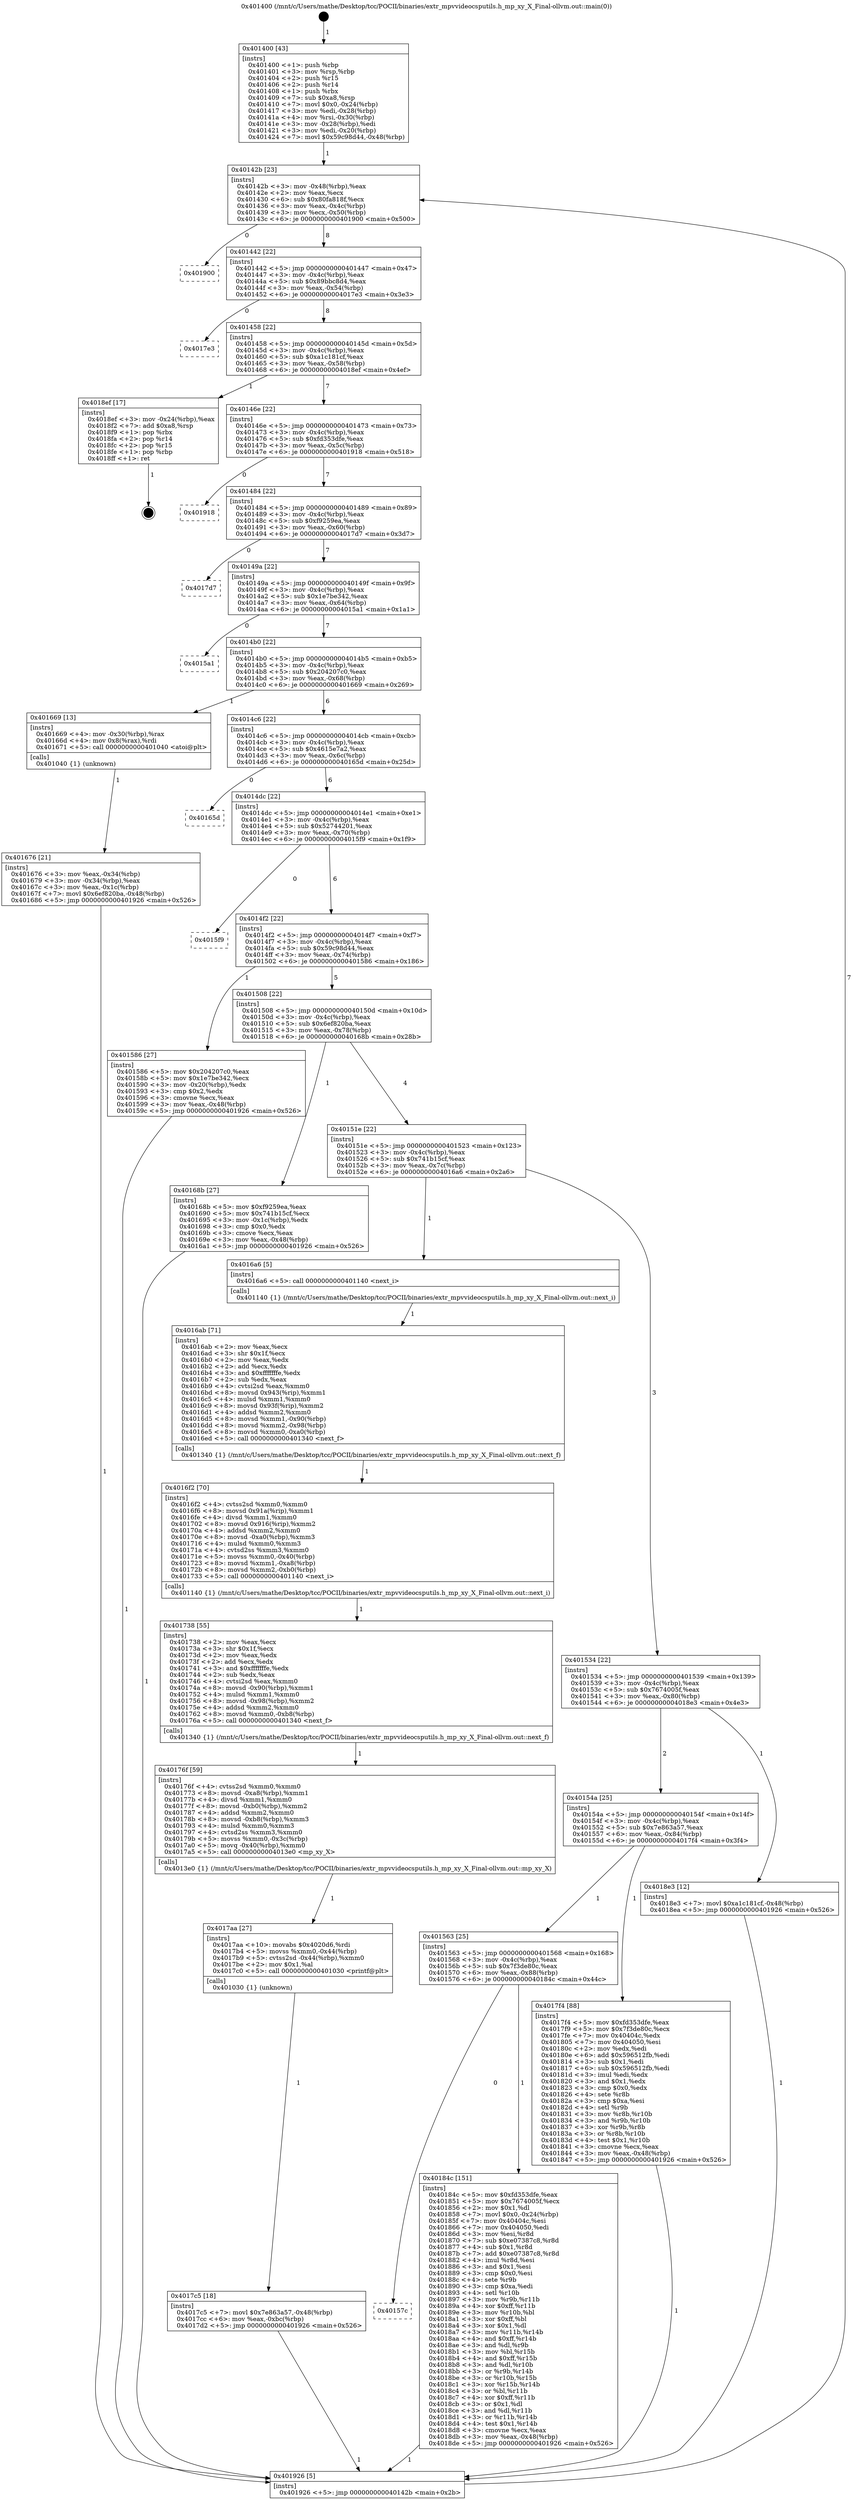 digraph "0x401400" {
  label = "0x401400 (/mnt/c/Users/mathe/Desktop/tcc/POCII/binaries/extr_mpvvideocsputils.h_mp_xy_X_Final-ollvm.out::main(0))"
  labelloc = "t"
  node[shape=record]

  Entry [label="",width=0.3,height=0.3,shape=circle,fillcolor=black,style=filled]
  "0x40142b" [label="{
     0x40142b [23]\l
     | [instrs]\l
     &nbsp;&nbsp;0x40142b \<+3\>: mov -0x48(%rbp),%eax\l
     &nbsp;&nbsp;0x40142e \<+2\>: mov %eax,%ecx\l
     &nbsp;&nbsp;0x401430 \<+6\>: sub $0x80fa818f,%ecx\l
     &nbsp;&nbsp;0x401436 \<+3\>: mov %eax,-0x4c(%rbp)\l
     &nbsp;&nbsp;0x401439 \<+3\>: mov %ecx,-0x50(%rbp)\l
     &nbsp;&nbsp;0x40143c \<+6\>: je 0000000000401900 \<main+0x500\>\l
  }"]
  "0x401900" [label="{
     0x401900\l
  }", style=dashed]
  "0x401442" [label="{
     0x401442 [22]\l
     | [instrs]\l
     &nbsp;&nbsp;0x401442 \<+5\>: jmp 0000000000401447 \<main+0x47\>\l
     &nbsp;&nbsp;0x401447 \<+3\>: mov -0x4c(%rbp),%eax\l
     &nbsp;&nbsp;0x40144a \<+5\>: sub $0x89bbc8d4,%eax\l
     &nbsp;&nbsp;0x40144f \<+3\>: mov %eax,-0x54(%rbp)\l
     &nbsp;&nbsp;0x401452 \<+6\>: je 00000000004017e3 \<main+0x3e3\>\l
  }"]
  Exit [label="",width=0.3,height=0.3,shape=circle,fillcolor=black,style=filled,peripheries=2]
  "0x4017e3" [label="{
     0x4017e3\l
  }", style=dashed]
  "0x401458" [label="{
     0x401458 [22]\l
     | [instrs]\l
     &nbsp;&nbsp;0x401458 \<+5\>: jmp 000000000040145d \<main+0x5d\>\l
     &nbsp;&nbsp;0x40145d \<+3\>: mov -0x4c(%rbp),%eax\l
     &nbsp;&nbsp;0x401460 \<+5\>: sub $0xa1c181cf,%eax\l
     &nbsp;&nbsp;0x401465 \<+3\>: mov %eax,-0x58(%rbp)\l
     &nbsp;&nbsp;0x401468 \<+6\>: je 00000000004018ef \<main+0x4ef\>\l
  }"]
  "0x40157c" [label="{
     0x40157c\l
  }", style=dashed]
  "0x4018ef" [label="{
     0x4018ef [17]\l
     | [instrs]\l
     &nbsp;&nbsp;0x4018ef \<+3\>: mov -0x24(%rbp),%eax\l
     &nbsp;&nbsp;0x4018f2 \<+7\>: add $0xa8,%rsp\l
     &nbsp;&nbsp;0x4018f9 \<+1\>: pop %rbx\l
     &nbsp;&nbsp;0x4018fa \<+2\>: pop %r14\l
     &nbsp;&nbsp;0x4018fc \<+2\>: pop %r15\l
     &nbsp;&nbsp;0x4018fe \<+1\>: pop %rbp\l
     &nbsp;&nbsp;0x4018ff \<+1\>: ret\l
  }"]
  "0x40146e" [label="{
     0x40146e [22]\l
     | [instrs]\l
     &nbsp;&nbsp;0x40146e \<+5\>: jmp 0000000000401473 \<main+0x73\>\l
     &nbsp;&nbsp;0x401473 \<+3\>: mov -0x4c(%rbp),%eax\l
     &nbsp;&nbsp;0x401476 \<+5\>: sub $0xfd353dfe,%eax\l
     &nbsp;&nbsp;0x40147b \<+3\>: mov %eax,-0x5c(%rbp)\l
     &nbsp;&nbsp;0x40147e \<+6\>: je 0000000000401918 \<main+0x518\>\l
  }"]
  "0x40184c" [label="{
     0x40184c [151]\l
     | [instrs]\l
     &nbsp;&nbsp;0x40184c \<+5\>: mov $0xfd353dfe,%eax\l
     &nbsp;&nbsp;0x401851 \<+5\>: mov $0x7674005f,%ecx\l
     &nbsp;&nbsp;0x401856 \<+2\>: mov $0x1,%dl\l
     &nbsp;&nbsp;0x401858 \<+7\>: movl $0x0,-0x24(%rbp)\l
     &nbsp;&nbsp;0x40185f \<+7\>: mov 0x40404c,%esi\l
     &nbsp;&nbsp;0x401866 \<+7\>: mov 0x404050,%edi\l
     &nbsp;&nbsp;0x40186d \<+3\>: mov %esi,%r8d\l
     &nbsp;&nbsp;0x401870 \<+7\>: sub $0xe07387c8,%r8d\l
     &nbsp;&nbsp;0x401877 \<+4\>: sub $0x1,%r8d\l
     &nbsp;&nbsp;0x40187b \<+7\>: add $0xe07387c8,%r8d\l
     &nbsp;&nbsp;0x401882 \<+4\>: imul %r8d,%esi\l
     &nbsp;&nbsp;0x401886 \<+3\>: and $0x1,%esi\l
     &nbsp;&nbsp;0x401889 \<+3\>: cmp $0x0,%esi\l
     &nbsp;&nbsp;0x40188c \<+4\>: sete %r9b\l
     &nbsp;&nbsp;0x401890 \<+3\>: cmp $0xa,%edi\l
     &nbsp;&nbsp;0x401893 \<+4\>: setl %r10b\l
     &nbsp;&nbsp;0x401897 \<+3\>: mov %r9b,%r11b\l
     &nbsp;&nbsp;0x40189a \<+4\>: xor $0xff,%r11b\l
     &nbsp;&nbsp;0x40189e \<+3\>: mov %r10b,%bl\l
     &nbsp;&nbsp;0x4018a1 \<+3\>: xor $0xff,%bl\l
     &nbsp;&nbsp;0x4018a4 \<+3\>: xor $0x1,%dl\l
     &nbsp;&nbsp;0x4018a7 \<+3\>: mov %r11b,%r14b\l
     &nbsp;&nbsp;0x4018aa \<+4\>: and $0xff,%r14b\l
     &nbsp;&nbsp;0x4018ae \<+3\>: and %dl,%r9b\l
     &nbsp;&nbsp;0x4018b1 \<+3\>: mov %bl,%r15b\l
     &nbsp;&nbsp;0x4018b4 \<+4\>: and $0xff,%r15b\l
     &nbsp;&nbsp;0x4018b8 \<+3\>: and %dl,%r10b\l
     &nbsp;&nbsp;0x4018bb \<+3\>: or %r9b,%r14b\l
     &nbsp;&nbsp;0x4018be \<+3\>: or %r10b,%r15b\l
     &nbsp;&nbsp;0x4018c1 \<+3\>: xor %r15b,%r14b\l
     &nbsp;&nbsp;0x4018c4 \<+3\>: or %bl,%r11b\l
     &nbsp;&nbsp;0x4018c7 \<+4\>: xor $0xff,%r11b\l
     &nbsp;&nbsp;0x4018cb \<+3\>: or $0x1,%dl\l
     &nbsp;&nbsp;0x4018ce \<+3\>: and %dl,%r11b\l
     &nbsp;&nbsp;0x4018d1 \<+3\>: or %r11b,%r14b\l
     &nbsp;&nbsp;0x4018d4 \<+4\>: test $0x1,%r14b\l
     &nbsp;&nbsp;0x4018d8 \<+3\>: cmovne %ecx,%eax\l
     &nbsp;&nbsp;0x4018db \<+3\>: mov %eax,-0x48(%rbp)\l
     &nbsp;&nbsp;0x4018de \<+5\>: jmp 0000000000401926 \<main+0x526\>\l
  }"]
  "0x401918" [label="{
     0x401918\l
  }", style=dashed]
  "0x401484" [label="{
     0x401484 [22]\l
     | [instrs]\l
     &nbsp;&nbsp;0x401484 \<+5\>: jmp 0000000000401489 \<main+0x89\>\l
     &nbsp;&nbsp;0x401489 \<+3\>: mov -0x4c(%rbp),%eax\l
     &nbsp;&nbsp;0x40148c \<+5\>: sub $0xf9259ea,%eax\l
     &nbsp;&nbsp;0x401491 \<+3\>: mov %eax,-0x60(%rbp)\l
     &nbsp;&nbsp;0x401494 \<+6\>: je 00000000004017d7 \<main+0x3d7\>\l
  }"]
  "0x401563" [label="{
     0x401563 [25]\l
     | [instrs]\l
     &nbsp;&nbsp;0x401563 \<+5\>: jmp 0000000000401568 \<main+0x168\>\l
     &nbsp;&nbsp;0x401568 \<+3\>: mov -0x4c(%rbp),%eax\l
     &nbsp;&nbsp;0x40156b \<+5\>: sub $0x7f3de80c,%eax\l
     &nbsp;&nbsp;0x401570 \<+6\>: mov %eax,-0x88(%rbp)\l
     &nbsp;&nbsp;0x401576 \<+6\>: je 000000000040184c \<main+0x44c\>\l
  }"]
  "0x4017d7" [label="{
     0x4017d7\l
  }", style=dashed]
  "0x40149a" [label="{
     0x40149a [22]\l
     | [instrs]\l
     &nbsp;&nbsp;0x40149a \<+5\>: jmp 000000000040149f \<main+0x9f\>\l
     &nbsp;&nbsp;0x40149f \<+3\>: mov -0x4c(%rbp),%eax\l
     &nbsp;&nbsp;0x4014a2 \<+5\>: sub $0x1e7be342,%eax\l
     &nbsp;&nbsp;0x4014a7 \<+3\>: mov %eax,-0x64(%rbp)\l
     &nbsp;&nbsp;0x4014aa \<+6\>: je 00000000004015a1 \<main+0x1a1\>\l
  }"]
  "0x4017f4" [label="{
     0x4017f4 [88]\l
     | [instrs]\l
     &nbsp;&nbsp;0x4017f4 \<+5\>: mov $0xfd353dfe,%eax\l
     &nbsp;&nbsp;0x4017f9 \<+5\>: mov $0x7f3de80c,%ecx\l
     &nbsp;&nbsp;0x4017fe \<+7\>: mov 0x40404c,%edx\l
     &nbsp;&nbsp;0x401805 \<+7\>: mov 0x404050,%esi\l
     &nbsp;&nbsp;0x40180c \<+2\>: mov %edx,%edi\l
     &nbsp;&nbsp;0x40180e \<+6\>: add $0x596512fb,%edi\l
     &nbsp;&nbsp;0x401814 \<+3\>: sub $0x1,%edi\l
     &nbsp;&nbsp;0x401817 \<+6\>: sub $0x596512fb,%edi\l
     &nbsp;&nbsp;0x40181d \<+3\>: imul %edi,%edx\l
     &nbsp;&nbsp;0x401820 \<+3\>: and $0x1,%edx\l
     &nbsp;&nbsp;0x401823 \<+3\>: cmp $0x0,%edx\l
     &nbsp;&nbsp;0x401826 \<+4\>: sete %r8b\l
     &nbsp;&nbsp;0x40182a \<+3\>: cmp $0xa,%esi\l
     &nbsp;&nbsp;0x40182d \<+4\>: setl %r9b\l
     &nbsp;&nbsp;0x401831 \<+3\>: mov %r8b,%r10b\l
     &nbsp;&nbsp;0x401834 \<+3\>: and %r9b,%r10b\l
     &nbsp;&nbsp;0x401837 \<+3\>: xor %r9b,%r8b\l
     &nbsp;&nbsp;0x40183a \<+3\>: or %r8b,%r10b\l
     &nbsp;&nbsp;0x40183d \<+4\>: test $0x1,%r10b\l
     &nbsp;&nbsp;0x401841 \<+3\>: cmovne %ecx,%eax\l
     &nbsp;&nbsp;0x401844 \<+3\>: mov %eax,-0x48(%rbp)\l
     &nbsp;&nbsp;0x401847 \<+5\>: jmp 0000000000401926 \<main+0x526\>\l
  }"]
  "0x4015a1" [label="{
     0x4015a1\l
  }", style=dashed]
  "0x4014b0" [label="{
     0x4014b0 [22]\l
     | [instrs]\l
     &nbsp;&nbsp;0x4014b0 \<+5\>: jmp 00000000004014b5 \<main+0xb5\>\l
     &nbsp;&nbsp;0x4014b5 \<+3\>: mov -0x4c(%rbp),%eax\l
     &nbsp;&nbsp;0x4014b8 \<+5\>: sub $0x204207c0,%eax\l
     &nbsp;&nbsp;0x4014bd \<+3\>: mov %eax,-0x68(%rbp)\l
     &nbsp;&nbsp;0x4014c0 \<+6\>: je 0000000000401669 \<main+0x269\>\l
  }"]
  "0x40154a" [label="{
     0x40154a [25]\l
     | [instrs]\l
     &nbsp;&nbsp;0x40154a \<+5\>: jmp 000000000040154f \<main+0x14f\>\l
     &nbsp;&nbsp;0x40154f \<+3\>: mov -0x4c(%rbp),%eax\l
     &nbsp;&nbsp;0x401552 \<+5\>: sub $0x7e863a57,%eax\l
     &nbsp;&nbsp;0x401557 \<+6\>: mov %eax,-0x84(%rbp)\l
     &nbsp;&nbsp;0x40155d \<+6\>: je 00000000004017f4 \<main+0x3f4\>\l
  }"]
  "0x401669" [label="{
     0x401669 [13]\l
     | [instrs]\l
     &nbsp;&nbsp;0x401669 \<+4\>: mov -0x30(%rbp),%rax\l
     &nbsp;&nbsp;0x40166d \<+4\>: mov 0x8(%rax),%rdi\l
     &nbsp;&nbsp;0x401671 \<+5\>: call 0000000000401040 \<atoi@plt\>\l
     | [calls]\l
     &nbsp;&nbsp;0x401040 \{1\} (unknown)\l
  }"]
  "0x4014c6" [label="{
     0x4014c6 [22]\l
     | [instrs]\l
     &nbsp;&nbsp;0x4014c6 \<+5\>: jmp 00000000004014cb \<main+0xcb\>\l
     &nbsp;&nbsp;0x4014cb \<+3\>: mov -0x4c(%rbp),%eax\l
     &nbsp;&nbsp;0x4014ce \<+5\>: sub $0x4615e7a2,%eax\l
     &nbsp;&nbsp;0x4014d3 \<+3\>: mov %eax,-0x6c(%rbp)\l
     &nbsp;&nbsp;0x4014d6 \<+6\>: je 000000000040165d \<main+0x25d\>\l
  }"]
  "0x4018e3" [label="{
     0x4018e3 [12]\l
     | [instrs]\l
     &nbsp;&nbsp;0x4018e3 \<+7\>: movl $0xa1c181cf,-0x48(%rbp)\l
     &nbsp;&nbsp;0x4018ea \<+5\>: jmp 0000000000401926 \<main+0x526\>\l
  }"]
  "0x40165d" [label="{
     0x40165d\l
  }", style=dashed]
  "0x4014dc" [label="{
     0x4014dc [22]\l
     | [instrs]\l
     &nbsp;&nbsp;0x4014dc \<+5\>: jmp 00000000004014e1 \<main+0xe1\>\l
     &nbsp;&nbsp;0x4014e1 \<+3\>: mov -0x4c(%rbp),%eax\l
     &nbsp;&nbsp;0x4014e4 \<+5\>: sub $0x52744201,%eax\l
     &nbsp;&nbsp;0x4014e9 \<+3\>: mov %eax,-0x70(%rbp)\l
     &nbsp;&nbsp;0x4014ec \<+6\>: je 00000000004015f9 \<main+0x1f9\>\l
  }"]
  "0x4017c5" [label="{
     0x4017c5 [18]\l
     | [instrs]\l
     &nbsp;&nbsp;0x4017c5 \<+7\>: movl $0x7e863a57,-0x48(%rbp)\l
     &nbsp;&nbsp;0x4017cc \<+6\>: mov %eax,-0xbc(%rbp)\l
     &nbsp;&nbsp;0x4017d2 \<+5\>: jmp 0000000000401926 \<main+0x526\>\l
  }"]
  "0x4015f9" [label="{
     0x4015f9\l
  }", style=dashed]
  "0x4014f2" [label="{
     0x4014f2 [22]\l
     | [instrs]\l
     &nbsp;&nbsp;0x4014f2 \<+5\>: jmp 00000000004014f7 \<main+0xf7\>\l
     &nbsp;&nbsp;0x4014f7 \<+3\>: mov -0x4c(%rbp),%eax\l
     &nbsp;&nbsp;0x4014fa \<+5\>: sub $0x59c98d44,%eax\l
     &nbsp;&nbsp;0x4014ff \<+3\>: mov %eax,-0x74(%rbp)\l
     &nbsp;&nbsp;0x401502 \<+6\>: je 0000000000401586 \<main+0x186\>\l
  }"]
  "0x4017aa" [label="{
     0x4017aa [27]\l
     | [instrs]\l
     &nbsp;&nbsp;0x4017aa \<+10\>: movabs $0x4020d6,%rdi\l
     &nbsp;&nbsp;0x4017b4 \<+5\>: movss %xmm0,-0x44(%rbp)\l
     &nbsp;&nbsp;0x4017b9 \<+5\>: cvtss2sd -0x44(%rbp),%xmm0\l
     &nbsp;&nbsp;0x4017be \<+2\>: mov $0x1,%al\l
     &nbsp;&nbsp;0x4017c0 \<+5\>: call 0000000000401030 \<printf@plt\>\l
     | [calls]\l
     &nbsp;&nbsp;0x401030 \{1\} (unknown)\l
  }"]
  "0x401586" [label="{
     0x401586 [27]\l
     | [instrs]\l
     &nbsp;&nbsp;0x401586 \<+5\>: mov $0x204207c0,%eax\l
     &nbsp;&nbsp;0x40158b \<+5\>: mov $0x1e7be342,%ecx\l
     &nbsp;&nbsp;0x401590 \<+3\>: mov -0x20(%rbp),%edx\l
     &nbsp;&nbsp;0x401593 \<+3\>: cmp $0x2,%edx\l
     &nbsp;&nbsp;0x401596 \<+3\>: cmovne %ecx,%eax\l
     &nbsp;&nbsp;0x401599 \<+3\>: mov %eax,-0x48(%rbp)\l
     &nbsp;&nbsp;0x40159c \<+5\>: jmp 0000000000401926 \<main+0x526\>\l
  }"]
  "0x401508" [label="{
     0x401508 [22]\l
     | [instrs]\l
     &nbsp;&nbsp;0x401508 \<+5\>: jmp 000000000040150d \<main+0x10d\>\l
     &nbsp;&nbsp;0x40150d \<+3\>: mov -0x4c(%rbp),%eax\l
     &nbsp;&nbsp;0x401510 \<+5\>: sub $0x6ef820ba,%eax\l
     &nbsp;&nbsp;0x401515 \<+3\>: mov %eax,-0x78(%rbp)\l
     &nbsp;&nbsp;0x401518 \<+6\>: je 000000000040168b \<main+0x28b\>\l
  }"]
  "0x401926" [label="{
     0x401926 [5]\l
     | [instrs]\l
     &nbsp;&nbsp;0x401926 \<+5\>: jmp 000000000040142b \<main+0x2b\>\l
  }"]
  "0x401400" [label="{
     0x401400 [43]\l
     | [instrs]\l
     &nbsp;&nbsp;0x401400 \<+1\>: push %rbp\l
     &nbsp;&nbsp;0x401401 \<+3\>: mov %rsp,%rbp\l
     &nbsp;&nbsp;0x401404 \<+2\>: push %r15\l
     &nbsp;&nbsp;0x401406 \<+2\>: push %r14\l
     &nbsp;&nbsp;0x401408 \<+1\>: push %rbx\l
     &nbsp;&nbsp;0x401409 \<+7\>: sub $0xa8,%rsp\l
     &nbsp;&nbsp;0x401410 \<+7\>: movl $0x0,-0x24(%rbp)\l
     &nbsp;&nbsp;0x401417 \<+3\>: mov %edi,-0x28(%rbp)\l
     &nbsp;&nbsp;0x40141a \<+4\>: mov %rsi,-0x30(%rbp)\l
     &nbsp;&nbsp;0x40141e \<+3\>: mov -0x28(%rbp),%edi\l
     &nbsp;&nbsp;0x401421 \<+3\>: mov %edi,-0x20(%rbp)\l
     &nbsp;&nbsp;0x401424 \<+7\>: movl $0x59c98d44,-0x48(%rbp)\l
  }"]
  "0x401676" [label="{
     0x401676 [21]\l
     | [instrs]\l
     &nbsp;&nbsp;0x401676 \<+3\>: mov %eax,-0x34(%rbp)\l
     &nbsp;&nbsp;0x401679 \<+3\>: mov -0x34(%rbp),%eax\l
     &nbsp;&nbsp;0x40167c \<+3\>: mov %eax,-0x1c(%rbp)\l
     &nbsp;&nbsp;0x40167f \<+7\>: movl $0x6ef820ba,-0x48(%rbp)\l
     &nbsp;&nbsp;0x401686 \<+5\>: jmp 0000000000401926 \<main+0x526\>\l
  }"]
  "0x40176f" [label="{
     0x40176f [59]\l
     | [instrs]\l
     &nbsp;&nbsp;0x40176f \<+4\>: cvtss2sd %xmm0,%xmm0\l
     &nbsp;&nbsp;0x401773 \<+8\>: movsd -0xa8(%rbp),%xmm1\l
     &nbsp;&nbsp;0x40177b \<+4\>: divsd %xmm1,%xmm0\l
     &nbsp;&nbsp;0x40177f \<+8\>: movsd -0xb0(%rbp),%xmm2\l
     &nbsp;&nbsp;0x401787 \<+4\>: addsd %xmm2,%xmm0\l
     &nbsp;&nbsp;0x40178b \<+8\>: movsd -0xb8(%rbp),%xmm3\l
     &nbsp;&nbsp;0x401793 \<+4\>: mulsd %xmm0,%xmm3\l
     &nbsp;&nbsp;0x401797 \<+4\>: cvtsd2ss %xmm3,%xmm0\l
     &nbsp;&nbsp;0x40179b \<+5\>: movss %xmm0,-0x3c(%rbp)\l
     &nbsp;&nbsp;0x4017a0 \<+5\>: movq -0x40(%rbp),%xmm0\l
     &nbsp;&nbsp;0x4017a5 \<+5\>: call 00000000004013e0 \<mp_xy_X\>\l
     | [calls]\l
     &nbsp;&nbsp;0x4013e0 \{1\} (/mnt/c/Users/mathe/Desktop/tcc/POCII/binaries/extr_mpvvideocsputils.h_mp_xy_X_Final-ollvm.out::mp_xy_X)\l
  }"]
  "0x40168b" [label="{
     0x40168b [27]\l
     | [instrs]\l
     &nbsp;&nbsp;0x40168b \<+5\>: mov $0xf9259ea,%eax\l
     &nbsp;&nbsp;0x401690 \<+5\>: mov $0x741b15cf,%ecx\l
     &nbsp;&nbsp;0x401695 \<+3\>: mov -0x1c(%rbp),%edx\l
     &nbsp;&nbsp;0x401698 \<+3\>: cmp $0x0,%edx\l
     &nbsp;&nbsp;0x40169b \<+3\>: cmove %ecx,%eax\l
     &nbsp;&nbsp;0x40169e \<+3\>: mov %eax,-0x48(%rbp)\l
     &nbsp;&nbsp;0x4016a1 \<+5\>: jmp 0000000000401926 \<main+0x526\>\l
  }"]
  "0x40151e" [label="{
     0x40151e [22]\l
     | [instrs]\l
     &nbsp;&nbsp;0x40151e \<+5\>: jmp 0000000000401523 \<main+0x123\>\l
     &nbsp;&nbsp;0x401523 \<+3\>: mov -0x4c(%rbp),%eax\l
     &nbsp;&nbsp;0x401526 \<+5\>: sub $0x741b15cf,%eax\l
     &nbsp;&nbsp;0x40152b \<+3\>: mov %eax,-0x7c(%rbp)\l
     &nbsp;&nbsp;0x40152e \<+6\>: je 00000000004016a6 \<main+0x2a6\>\l
  }"]
  "0x401738" [label="{
     0x401738 [55]\l
     | [instrs]\l
     &nbsp;&nbsp;0x401738 \<+2\>: mov %eax,%ecx\l
     &nbsp;&nbsp;0x40173a \<+3\>: shr $0x1f,%ecx\l
     &nbsp;&nbsp;0x40173d \<+2\>: mov %eax,%edx\l
     &nbsp;&nbsp;0x40173f \<+2\>: add %ecx,%edx\l
     &nbsp;&nbsp;0x401741 \<+3\>: and $0xfffffffe,%edx\l
     &nbsp;&nbsp;0x401744 \<+2\>: sub %edx,%eax\l
     &nbsp;&nbsp;0x401746 \<+4\>: cvtsi2sd %eax,%xmm0\l
     &nbsp;&nbsp;0x40174a \<+8\>: movsd -0x90(%rbp),%xmm1\l
     &nbsp;&nbsp;0x401752 \<+4\>: mulsd %xmm1,%xmm0\l
     &nbsp;&nbsp;0x401756 \<+8\>: movsd -0x98(%rbp),%xmm2\l
     &nbsp;&nbsp;0x40175e \<+4\>: addsd %xmm2,%xmm0\l
     &nbsp;&nbsp;0x401762 \<+8\>: movsd %xmm0,-0xb8(%rbp)\l
     &nbsp;&nbsp;0x40176a \<+5\>: call 0000000000401340 \<next_f\>\l
     | [calls]\l
     &nbsp;&nbsp;0x401340 \{1\} (/mnt/c/Users/mathe/Desktop/tcc/POCII/binaries/extr_mpvvideocsputils.h_mp_xy_X_Final-ollvm.out::next_f)\l
  }"]
  "0x4016a6" [label="{
     0x4016a6 [5]\l
     | [instrs]\l
     &nbsp;&nbsp;0x4016a6 \<+5\>: call 0000000000401140 \<next_i\>\l
     | [calls]\l
     &nbsp;&nbsp;0x401140 \{1\} (/mnt/c/Users/mathe/Desktop/tcc/POCII/binaries/extr_mpvvideocsputils.h_mp_xy_X_Final-ollvm.out::next_i)\l
  }"]
  "0x401534" [label="{
     0x401534 [22]\l
     | [instrs]\l
     &nbsp;&nbsp;0x401534 \<+5\>: jmp 0000000000401539 \<main+0x139\>\l
     &nbsp;&nbsp;0x401539 \<+3\>: mov -0x4c(%rbp),%eax\l
     &nbsp;&nbsp;0x40153c \<+5\>: sub $0x7674005f,%eax\l
     &nbsp;&nbsp;0x401541 \<+3\>: mov %eax,-0x80(%rbp)\l
     &nbsp;&nbsp;0x401544 \<+6\>: je 00000000004018e3 \<main+0x4e3\>\l
  }"]
  "0x4016ab" [label="{
     0x4016ab [71]\l
     | [instrs]\l
     &nbsp;&nbsp;0x4016ab \<+2\>: mov %eax,%ecx\l
     &nbsp;&nbsp;0x4016ad \<+3\>: shr $0x1f,%ecx\l
     &nbsp;&nbsp;0x4016b0 \<+2\>: mov %eax,%edx\l
     &nbsp;&nbsp;0x4016b2 \<+2\>: add %ecx,%edx\l
     &nbsp;&nbsp;0x4016b4 \<+3\>: and $0xfffffffe,%edx\l
     &nbsp;&nbsp;0x4016b7 \<+2\>: sub %edx,%eax\l
     &nbsp;&nbsp;0x4016b9 \<+4\>: cvtsi2sd %eax,%xmm0\l
     &nbsp;&nbsp;0x4016bd \<+8\>: movsd 0x943(%rip),%xmm1\l
     &nbsp;&nbsp;0x4016c5 \<+4\>: mulsd %xmm1,%xmm0\l
     &nbsp;&nbsp;0x4016c9 \<+8\>: movsd 0x93f(%rip),%xmm2\l
     &nbsp;&nbsp;0x4016d1 \<+4\>: addsd %xmm2,%xmm0\l
     &nbsp;&nbsp;0x4016d5 \<+8\>: movsd %xmm1,-0x90(%rbp)\l
     &nbsp;&nbsp;0x4016dd \<+8\>: movsd %xmm2,-0x98(%rbp)\l
     &nbsp;&nbsp;0x4016e5 \<+8\>: movsd %xmm0,-0xa0(%rbp)\l
     &nbsp;&nbsp;0x4016ed \<+5\>: call 0000000000401340 \<next_f\>\l
     | [calls]\l
     &nbsp;&nbsp;0x401340 \{1\} (/mnt/c/Users/mathe/Desktop/tcc/POCII/binaries/extr_mpvvideocsputils.h_mp_xy_X_Final-ollvm.out::next_f)\l
  }"]
  "0x4016f2" [label="{
     0x4016f2 [70]\l
     | [instrs]\l
     &nbsp;&nbsp;0x4016f2 \<+4\>: cvtss2sd %xmm0,%xmm0\l
     &nbsp;&nbsp;0x4016f6 \<+8\>: movsd 0x91a(%rip),%xmm1\l
     &nbsp;&nbsp;0x4016fe \<+4\>: divsd %xmm1,%xmm0\l
     &nbsp;&nbsp;0x401702 \<+8\>: movsd 0x916(%rip),%xmm2\l
     &nbsp;&nbsp;0x40170a \<+4\>: addsd %xmm2,%xmm0\l
     &nbsp;&nbsp;0x40170e \<+8\>: movsd -0xa0(%rbp),%xmm3\l
     &nbsp;&nbsp;0x401716 \<+4\>: mulsd %xmm0,%xmm3\l
     &nbsp;&nbsp;0x40171a \<+4\>: cvtsd2ss %xmm3,%xmm0\l
     &nbsp;&nbsp;0x40171e \<+5\>: movss %xmm0,-0x40(%rbp)\l
     &nbsp;&nbsp;0x401723 \<+8\>: movsd %xmm1,-0xa8(%rbp)\l
     &nbsp;&nbsp;0x40172b \<+8\>: movsd %xmm2,-0xb0(%rbp)\l
     &nbsp;&nbsp;0x401733 \<+5\>: call 0000000000401140 \<next_i\>\l
     | [calls]\l
     &nbsp;&nbsp;0x401140 \{1\} (/mnt/c/Users/mathe/Desktop/tcc/POCII/binaries/extr_mpvvideocsputils.h_mp_xy_X_Final-ollvm.out::next_i)\l
  }"]
  Entry -> "0x401400" [label=" 1"]
  "0x40142b" -> "0x401900" [label=" 0"]
  "0x40142b" -> "0x401442" [label=" 8"]
  "0x4018ef" -> Exit [label=" 1"]
  "0x401442" -> "0x4017e3" [label=" 0"]
  "0x401442" -> "0x401458" [label=" 8"]
  "0x4018e3" -> "0x401926" [label=" 1"]
  "0x401458" -> "0x4018ef" [label=" 1"]
  "0x401458" -> "0x40146e" [label=" 7"]
  "0x40184c" -> "0x401926" [label=" 1"]
  "0x40146e" -> "0x401918" [label=" 0"]
  "0x40146e" -> "0x401484" [label=" 7"]
  "0x401563" -> "0x40157c" [label=" 0"]
  "0x401484" -> "0x4017d7" [label=" 0"]
  "0x401484" -> "0x40149a" [label=" 7"]
  "0x401563" -> "0x40184c" [label=" 1"]
  "0x40149a" -> "0x4015a1" [label=" 0"]
  "0x40149a" -> "0x4014b0" [label=" 7"]
  "0x4017f4" -> "0x401926" [label=" 1"]
  "0x4014b0" -> "0x401669" [label=" 1"]
  "0x4014b0" -> "0x4014c6" [label=" 6"]
  "0x40154a" -> "0x4017f4" [label=" 1"]
  "0x4014c6" -> "0x40165d" [label=" 0"]
  "0x4014c6" -> "0x4014dc" [label=" 6"]
  "0x40154a" -> "0x401563" [label=" 1"]
  "0x4014dc" -> "0x4015f9" [label=" 0"]
  "0x4014dc" -> "0x4014f2" [label=" 6"]
  "0x401534" -> "0x4018e3" [label=" 1"]
  "0x4014f2" -> "0x401586" [label=" 1"]
  "0x4014f2" -> "0x401508" [label=" 5"]
  "0x401586" -> "0x401926" [label=" 1"]
  "0x401400" -> "0x40142b" [label=" 1"]
  "0x401926" -> "0x40142b" [label=" 7"]
  "0x401669" -> "0x401676" [label=" 1"]
  "0x401676" -> "0x401926" [label=" 1"]
  "0x401534" -> "0x40154a" [label=" 2"]
  "0x401508" -> "0x40168b" [label=" 1"]
  "0x401508" -> "0x40151e" [label=" 4"]
  "0x40168b" -> "0x401926" [label=" 1"]
  "0x4017c5" -> "0x401926" [label=" 1"]
  "0x40151e" -> "0x4016a6" [label=" 1"]
  "0x40151e" -> "0x401534" [label=" 3"]
  "0x4016a6" -> "0x4016ab" [label=" 1"]
  "0x4016ab" -> "0x4016f2" [label=" 1"]
  "0x4016f2" -> "0x401738" [label=" 1"]
  "0x401738" -> "0x40176f" [label=" 1"]
  "0x40176f" -> "0x4017aa" [label=" 1"]
  "0x4017aa" -> "0x4017c5" [label=" 1"]
}
